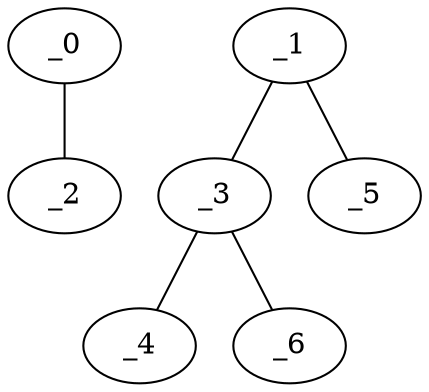 graph KP1_0053 {
	_0	 [x="1.18915",
		y="3.06528"];
	_2	 [x="0.939412",
		y="1.13239"];
	_0 -- _2;
	_1	 [x="1.92",
		y="2.85"];
	_3	 [x="0.59",
		y="1.75"];
	_1 -- _3;
	_5	 [x="0.844003",
		y="1.92063"];
	_1 -- _5;
	_4	 [x="2.42456",
		y="0.984441"];
	_3 -- _4;
	_6	 [x="1.42497",
		y="2.05726"];
	_3 -- _6;
}
